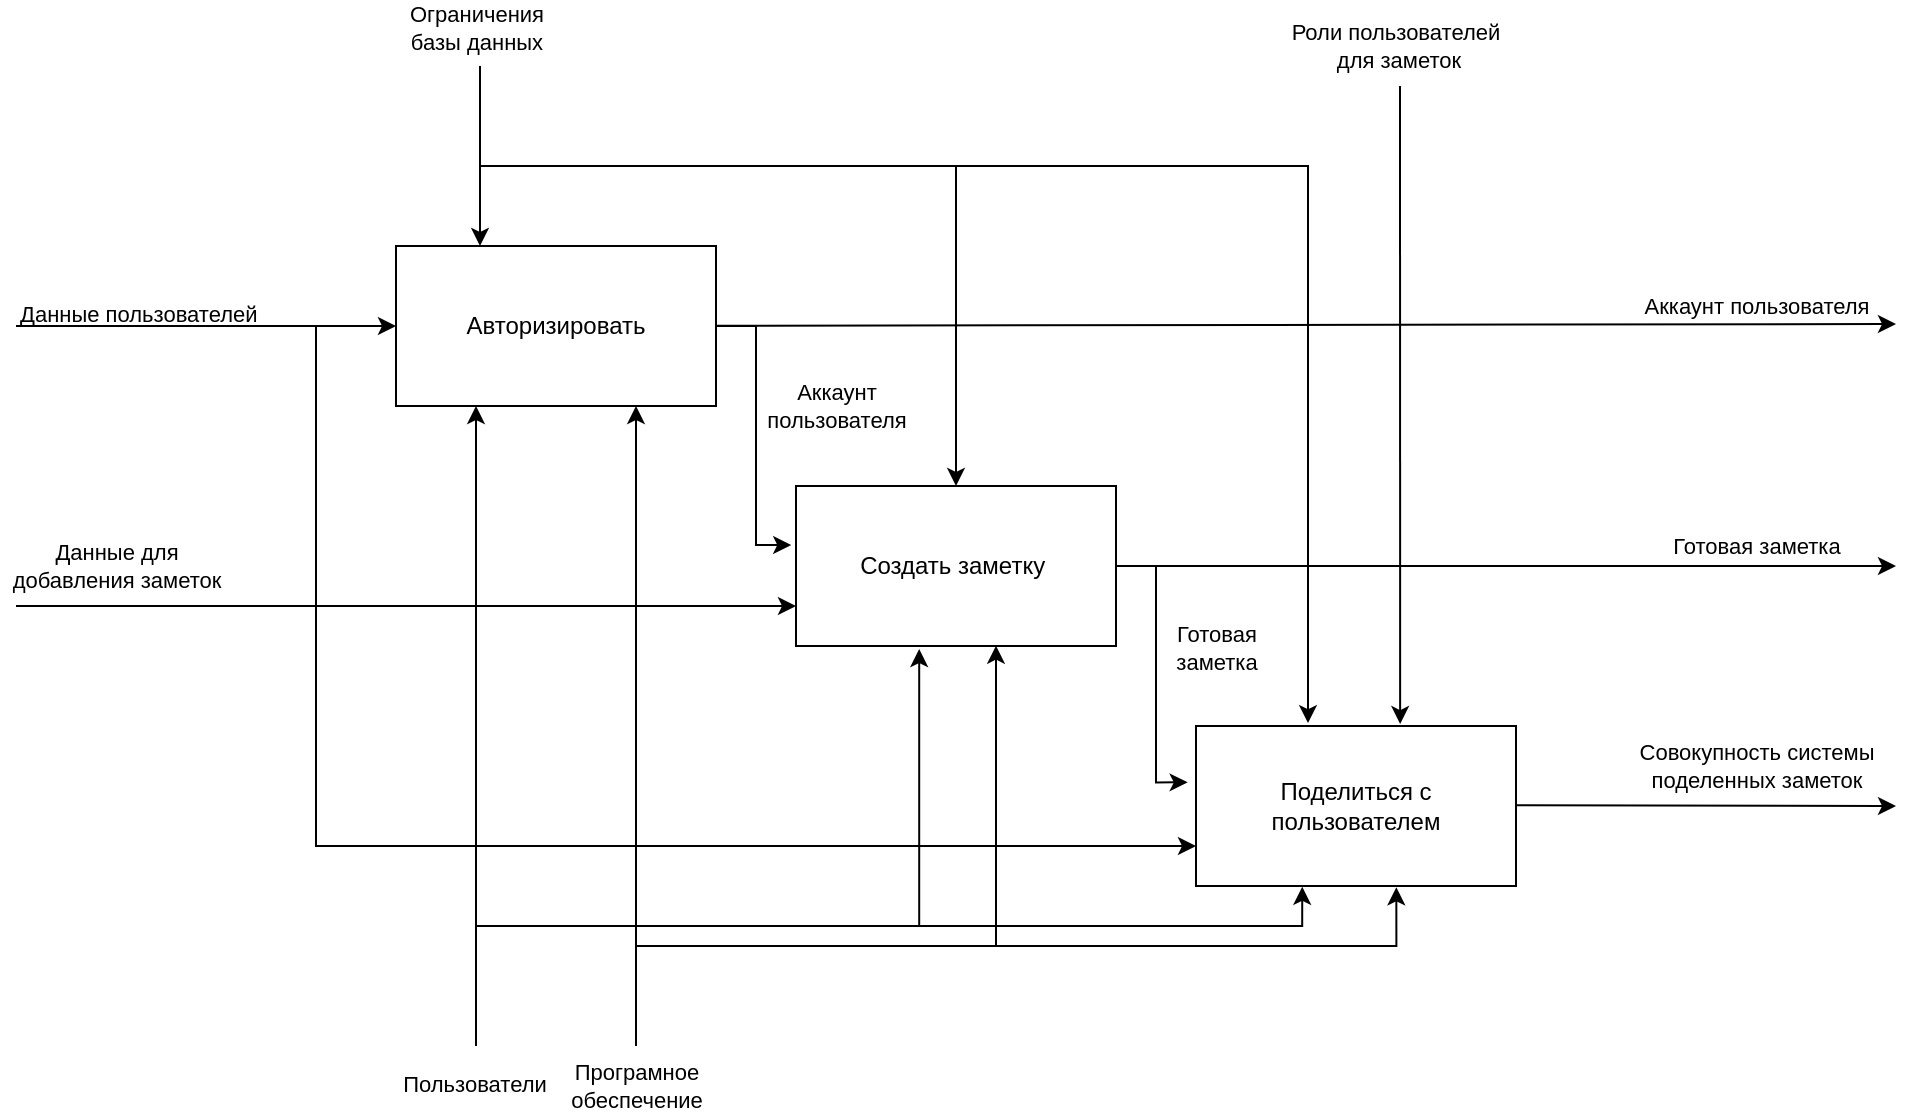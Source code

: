 <mxfile version="15.8.7" type="device"><diagram id="O2VBVx4RBt5mWBEno7oJ" name="Page-1"><mxGraphModel dx="1554" dy="865" grid="1" gridSize="10" guides="1" tooltips="1" connect="1" arrows="1" fold="1" page="1" pageScale="1" pageWidth="1100" pageHeight="850" math="0" shadow="0"><root><mxCell id="0"/><mxCell id="1" parent="0"/><mxCell id="C5kzpifmfbsxKSE0Lkcd-1" value="Авторизировать" style="rounded=0;whiteSpace=wrap;html=1;" vertex="1" parent="1"><mxGeometry x="200" y="320" width="160" height="80" as="geometry"/></mxCell><mxCell id="C5kzpifmfbsxKSE0Lkcd-2" value="" style="endArrow=classic;html=1;rounded=0;entryX=0;entryY=0.5;entryDx=0;entryDy=0;" edge="1" parent="1" target="C5kzpifmfbsxKSE0Lkcd-1"><mxGeometry width="50" height="50" relative="1" as="geometry"><mxPoint x="10" y="360" as="sourcePoint"/><mxPoint x="90" y="340" as="targetPoint"/></mxGeometry></mxCell><mxCell id="C5kzpifmfbsxKSE0Lkcd-3" value="&lt;span style=&quot;color: rgb(0, 0, 0); font-family: helvetica; font-size: 11px; font-style: normal; font-weight: 400; letter-spacing: normal; text-align: center; text-indent: 0px; text-transform: none; word-spacing: 0px; background-color: rgb(255, 255, 255); display: inline; float: none;&quot;&gt;Данные пользователей&lt;/span&gt;" style="text;whiteSpace=wrap;html=1;" vertex="1" parent="1"><mxGeometry x="10" y="340" width="140" height="30" as="geometry"/></mxCell><mxCell id="C5kzpifmfbsxKSE0Lkcd-25" style="edgeStyle=orthogonalEdgeStyle;rounded=0;orthogonalLoop=1;jettySize=auto;html=1;entryX=-0.026;entryY=0.352;entryDx=0;entryDy=0;entryPerimeter=0;" edge="1" parent="1" source="C5kzpifmfbsxKSE0Lkcd-5" target="C5kzpifmfbsxKSE0Lkcd-6"><mxGeometry relative="1" as="geometry"><Array as="points"><mxPoint x="580" y="480"/><mxPoint x="580" y="588"/></Array></mxGeometry></mxCell><mxCell id="C5kzpifmfbsxKSE0Lkcd-26" value="Готовая&lt;br&gt;заметка" style="edgeLabel;html=1;align=center;verticalAlign=middle;resizable=0;points=[];" vertex="1" connectable="0" parent="C5kzpifmfbsxKSE0Lkcd-25"><mxGeometry x="-0.134" y="2" relative="1" as="geometry"><mxPoint x="28" y="-2" as="offset"/></mxGeometry></mxCell><mxCell id="C5kzpifmfbsxKSE0Lkcd-5" value="Создать заметку&amp;nbsp;" style="rounded=0;whiteSpace=wrap;html=1;" vertex="1" parent="1"><mxGeometry x="400" y="440" width="160" height="80" as="geometry"/></mxCell><mxCell id="C5kzpifmfbsxKSE0Lkcd-6" value="Поделиться с пользователем" style="rounded=0;whiteSpace=wrap;html=1;" vertex="1" parent="1"><mxGeometry x="600" y="560" width="160" height="80" as="geometry"/></mxCell><mxCell id="C5kzpifmfbsxKSE0Lkcd-7" value="" style="endArrow=classic;html=1;rounded=0;entryX=0.25;entryY=0;entryDx=0;entryDy=0;" edge="1" parent="1"><mxGeometry width="50" height="50" relative="1" as="geometry"><mxPoint x="242" y="230" as="sourcePoint"/><mxPoint x="242" y="320" as="targetPoint"/></mxGeometry></mxCell><mxCell id="C5kzpifmfbsxKSE0Lkcd-8" value="Ограничения&lt;br&gt;базы данных" style="edgeLabel;html=1;align=center;verticalAlign=middle;resizable=0;points=[];" vertex="1" connectable="0" parent="C5kzpifmfbsxKSE0Lkcd-7"><mxGeometry x="-0.147" y="-2" relative="1" as="geometry"><mxPoint y="-58" as="offset"/></mxGeometry></mxCell><mxCell id="C5kzpifmfbsxKSE0Lkcd-9" value="" style="endArrow=classic;html=1;rounded=0;" edge="1" parent="1" source="C5kzpifmfbsxKSE0Lkcd-1"><mxGeometry width="50" height="50" relative="1" as="geometry"><mxPoint x="620" y="359.41" as="sourcePoint"/><mxPoint x="950" y="359" as="targetPoint"/></mxGeometry></mxCell><mxCell id="C5kzpifmfbsxKSE0Lkcd-10" value="Аккаунт пользователя" style="edgeLabel;html=1;align=center;verticalAlign=middle;resizable=0;points=[];" vertex="1" connectable="0" parent="C5kzpifmfbsxKSE0Lkcd-9"><mxGeometry x="0.2" y="1" relative="1" as="geometry"><mxPoint x="166" y="-9" as="offset"/></mxGeometry></mxCell><mxCell id="C5kzpifmfbsxKSE0Lkcd-11" value="" style="endArrow=classic;html=1;rounded=0;entryX=0.25;entryY=1;entryDx=0;entryDy=0;" edge="1" parent="1" target="C5kzpifmfbsxKSE0Lkcd-1"><mxGeometry width="50" height="50" relative="1" as="geometry"><mxPoint x="240" y="720" as="sourcePoint"/><mxPoint x="240" y="710" as="targetPoint"/></mxGeometry></mxCell><mxCell id="C5kzpifmfbsxKSE0Lkcd-12" value="Пользователи" style="edgeLabel;html=1;align=center;verticalAlign=middle;resizable=0;points=[];" vertex="1" connectable="0" parent="C5kzpifmfbsxKSE0Lkcd-11"><mxGeometry x="-0.32" y="1" relative="1" as="geometry"><mxPoint y="128" as="offset"/></mxGeometry></mxCell><mxCell id="C5kzpifmfbsxKSE0Lkcd-13" value="Програмное&lt;br&gt;обеспечение" style="endArrow=classic;html=1;rounded=0;entryX=0.75;entryY=1;entryDx=0;entryDy=0;" edge="1" parent="1" target="C5kzpifmfbsxKSE0Lkcd-1"><mxGeometry x="-1" y="-40" width="50" height="50" relative="1" as="geometry"><mxPoint x="320" y="700" as="sourcePoint"/><mxPoint x="339.12" y="712.94" as="targetPoint"/><mxPoint x="-40" y="40" as="offset"/></mxGeometry></mxCell><mxCell id="C5kzpifmfbsxKSE0Lkcd-14" value="" style="endArrow=classic;html=1;rounded=0;edgeStyle=orthogonalEdgeStyle;entryX=0.626;entryY=1.008;entryDx=0;entryDy=0;entryPerimeter=0;" edge="1" parent="1" target="C5kzpifmfbsxKSE0Lkcd-6"><mxGeometry width="50" height="50" relative="1" as="geometry"><mxPoint x="320" y="720" as="sourcePoint"/><mxPoint x="700" y="642" as="targetPoint"/><Array as="points"><mxPoint x="320" y="670"/><mxPoint x="700" y="670"/></Array></mxGeometry></mxCell><mxCell id="C5kzpifmfbsxKSE0Lkcd-15" value="" style="endArrow=classic;html=1;rounded=0;entryX=0.625;entryY=0.998;entryDx=0;entryDy=0;edgeStyle=orthogonalEdgeStyle;entryPerimeter=0;" edge="1" parent="1" target="C5kzpifmfbsxKSE0Lkcd-5"><mxGeometry width="50" height="50" relative="1" as="geometry"><mxPoint x="320" y="720" as="sourcePoint"/><mxPoint x="780" y="360" as="targetPoint"/><Array as="points"><mxPoint x="320" y="670"/><mxPoint x="500" y="670"/></Array></mxGeometry></mxCell><mxCell id="C5kzpifmfbsxKSE0Lkcd-16" value="" style="endArrow=classic;html=1;rounded=0;edgeStyle=orthogonalEdgeStyle;entryX=0.385;entryY=1.019;entryDx=0;entryDy=0;entryPerimeter=0;" edge="1" parent="1" target="C5kzpifmfbsxKSE0Lkcd-5"><mxGeometry width="50" height="50" relative="1" as="geometry"><mxPoint x="240" y="720" as="sourcePoint"/><mxPoint x="780" y="360" as="targetPoint"/><Array as="points"><mxPoint x="240" y="660"/><mxPoint x="462" y="660"/></Array></mxGeometry></mxCell><mxCell id="C5kzpifmfbsxKSE0Lkcd-17" value="" style="endArrow=classic;html=1;rounded=0;entryX=0.332;entryY=1.005;entryDx=0;entryDy=0;entryPerimeter=0;edgeStyle=orthogonalEdgeStyle;" edge="1" parent="1" target="C5kzpifmfbsxKSE0Lkcd-6"><mxGeometry width="50" height="50" relative="1" as="geometry"><mxPoint x="240" y="720" as="sourcePoint"/><mxPoint x="540" y="490" as="targetPoint"/><Array as="points"><mxPoint x="240" y="660"/><mxPoint x="653" y="660"/></Array></mxGeometry></mxCell><mxCell id="C5kzpifmfbsxKSE0Lkcd-19" value="" style="endArrow=classic;html=1;rounded=0;entryX=0;entryY=0.75;entryDx=0;entryDy=0;" edge="1" parent="1" target="C5kzpifmfbsxKSE0Lkcd-5"><mxGeometry width="50" height="50" relative="1" as="geometry"><mxPoint x="10" y="500" as="sourcePoint"/><mxPoint x="210" y="500" as="targetPoint"/></mxGeometry></mxCell><mxCell id="C5kzpifmfbsxKSE0Lkcd-20" value="Данные для&lt;br&gt;добавления заметок" style="edgeLabel;html=1;align=center;verticalAlign=middle;resizable=0;points=[];" vertex="1" connectable="0" parent="C5kzpifmfbsxKSE0Lkcd-19"><mxGeometry x="-0.83" y="2" relative="1" as="geometry"><mxPoint x="17" y="-18" as="offset"/></mxGeometry></mxCell><mxCell id="C5kzpifmfbsxKSE0Lkcd-22" value="" style="endArrow=classic;html=1;rounded=0;entryX=0;entryY=0.75;entryDx=0;entryDy=0;edgeStyle=orthogonalEdgeStyle;" edge="1" parent="1" target="C5kzpifmfbsxKSE0Lkcd-6"><mxGeometry width="50" height="50" relative="1" as="geometry"><mxPoint x="10" y="360" as="sourcePoint"/><mxPoint x="410" y="460" as="targetPoint"/><Array as="points"><mxPoint x="160" y="360"/><mxPoint x="160" y="620"/></Array></mxGeometry></mxCell><mxCell id="C5kzpifmfbsxKSE0Lkcd-23" value="" style="endArrow=classic;html=1;rounded=0;entryX=-0.015;entryY=0.356;entryDx=0;entryDy=0;entryPerimeter=0;edgeStyle=orthogonalEdgeStyle;" edge="1" parent="1"><mxGeometry width="50" height="50" relative="1" as="geometry"><mxPoint x="360" y="381.03" as="sourcePoint"/><mxPoint x="397.6" y="469.51" as="targetPoint"/><Array as="points"><mxPoint x="360" y="360"/><mxPoint x="380" y="360"/><mxPoint x="380" y="470"/></Array></mxGeometry></mxCell><mxCell id="C5kzpifmfbsxKSE0Lkcd-24" value="Аккаунт &lt;br&gt;пользователя" style="edgeLabel;html=1;align=center;verticalAlign=middle;resizable=0;points=[];" vertex="1" connectable="0" parent="C5kzpifmfbsxKSE0Lkcd-23"><mxGeometry x="-0.274" relative="1" as="geometry"><mxPoint x="40" y="20" as="offset"/></mxGeometry></mxCell><mxCell id="C5kzpifmfbsxKSE0Lkcd-27" value="Готовая заметка" style="endArrow=classic;html=1;rounded=0;exitX=1;exitY=0.5;exitDx=0;exitDy=0;" edge="1" parent="1" source="C5kzpifmfbsxKSE0Lkcd-5"><mxGeometry x="0.641" y="10" width="50" height="50" relative="1" as="geometry"><mxPoint x="670" y="490" as="sourcePoint"/><mxPoint x="950" y="480" as="targetPoint"/><mxPoint as="offset"/></mxGeometry></mxCell><mxCell id="C5kzpifmfbsxKSE0Lkcd-28" value="" style="endArrow=classic;html=1;rounded=0;exitX=1;exitY=0.357;exitDx=0;exitDy=0;exitPerimeter=0;" edge="1" parent="1"><mxGeometry width="50" height="50" relative="1" as="geometry"><mxPoint x="760" y="599.58" as="sourcePoint"/><mxPoint x="950" y="600" as="targetPoint"/></mxGeometry></mxCell><mxCell id="C5kzpifmfbsxKSE0Lkcd-29" value="Совокупность системы&lt;br&gt;поделенных заметок" style="edgeLabel;html=1;align=center;verticalAlign=middle;resizable=0;points=[];" vertex="1" connectable="0" parent="C5kzpifmfbsxKSE0Lkcd-28"><mxGeometry x="0.2" y="1" relative="1" as="geometry"><mxPoint x="6" y="-19" as="offset"/></mxGeometry></mxCell><mxCell id="C5kzpifmfbsxKSE0Lkcd-30" value="" style="endArrow=classic;html=1;rounded=0;entryX=0.638;entryY=-0.012;entryDx=0;entryDy=0;entryPerimeter=0;" edge="1" parent="1" target="C5kzpifmfbsxKSE0Lkcd-6"><mxGeometry width="50" height="50" relative="1" as="geometry"><mxPoint x="702" y="240" as="sourcePoint"/><mxPoint x="701.1" y="310" as="targetPoint"/><Array as="points"><mxPoint x="701.02" y="240"/></Array></mxGeometry></mxCell><mxCell id="C5kzpifmfbsxKSE0Lkcd-31" value="Роли пользователей&amp;nbsp;&lt;br&gt;для заметок" style="edgeLabel;html=1;align=center;verticalAlign=middle;resizable=0;points=[];" vertex="1" connectable="0" parent="C5kzpifmfbsxKSE0Lkcd-30"><mxGeometry x="-0.391" y="1" relative="1" as="geometry"><mxPoint x="-2" y="-117" as="offset"/></mxGeometry></mxCell><mxCell id="C5kzpifmfbsxKSE0Lkcd-32" value="" style="endArrow=classic;html=1;rounded=0;entryX=0.5;entryY=0;entryDx=0;entryDy=0;edgeStyle=orthogonalEdgeStyle;" edge="1" parent="1" target="C5kzpifmfbsxKSE0Lkcd-5"><mxGeometry width="50" height="50" relative="1" as="geometry"><mxPoint x="242" y="230" as="sourcePoint"/><mxPoint x="720" y="440" as="targetPoint"/><Array as="points"><mxPoint x="242" y="230"/><mxPoint x="242" y="280"/><mxPoint x="480" y="280"/></Array></mxGeometry></mxCell><mxCell id="C5kzpifmfbsxKSE0Lkcd-33" value="" style="endArrow=classic;html=1;rounded=0;entryX=0.35;entryY=-0.018;entryDx=0;entryDy=0;entryPerimeter=0;edgeStyle=orthogonalEdgeStyle;" edge="1" parent="1" target="C5kzpifmfbsxKSE0Lkcd-6"><mxGeometry width="50" height="50" relative="1" as="geometry"><mxPoint x="242" y="230" as="sourcePoint"/><mxPoint x="580" y="360" as="targetPoint"/><Array as="points"><mxPoint x="242" y="230"/><mxPoint x="242" y="280"/><mxPoint x="656" y="280"/></Array></mxGeometry></mxCell></root></mxGraphModel></diagram></mxfile>